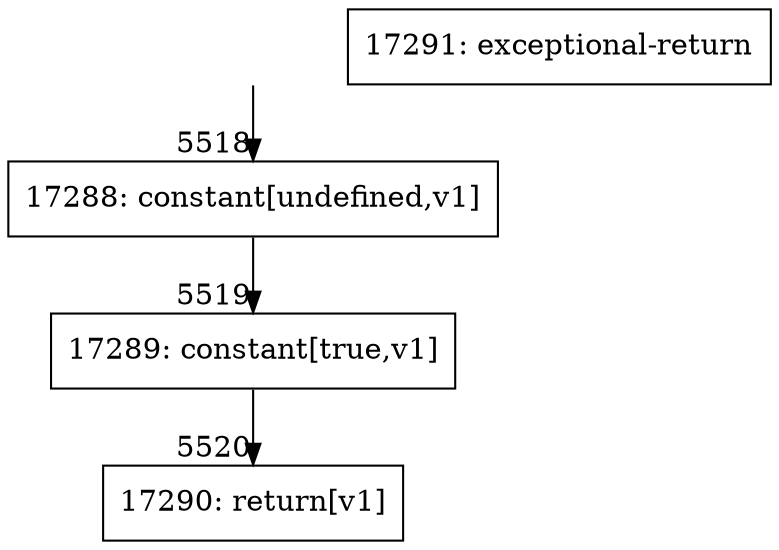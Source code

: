 digraph {
rankdir="TD"
BB_entry527[shape=none,label=""];
BB_entry527 -> BB5518 [tailport=s, headport=n, headlabel="    5518"]
BB5518 [shape=record label="{17288: constant[undefined,v1]}" ] 
BB5518 -> BB5519 [tailport=s, headport=n, headlabel="      5519"]
BB5519 [shape=record label="{17289: constant[true,v1]}" ] 
BB5519 -> BB5520 [tailport=s, headport=n, headlabel="      5520"]
BB5520 [shape=record label="{17290: return[v1]}" ] 
BB5521 [shape=record label="{17291: exceptional-return}" ] 
//#$~ 3228
}
